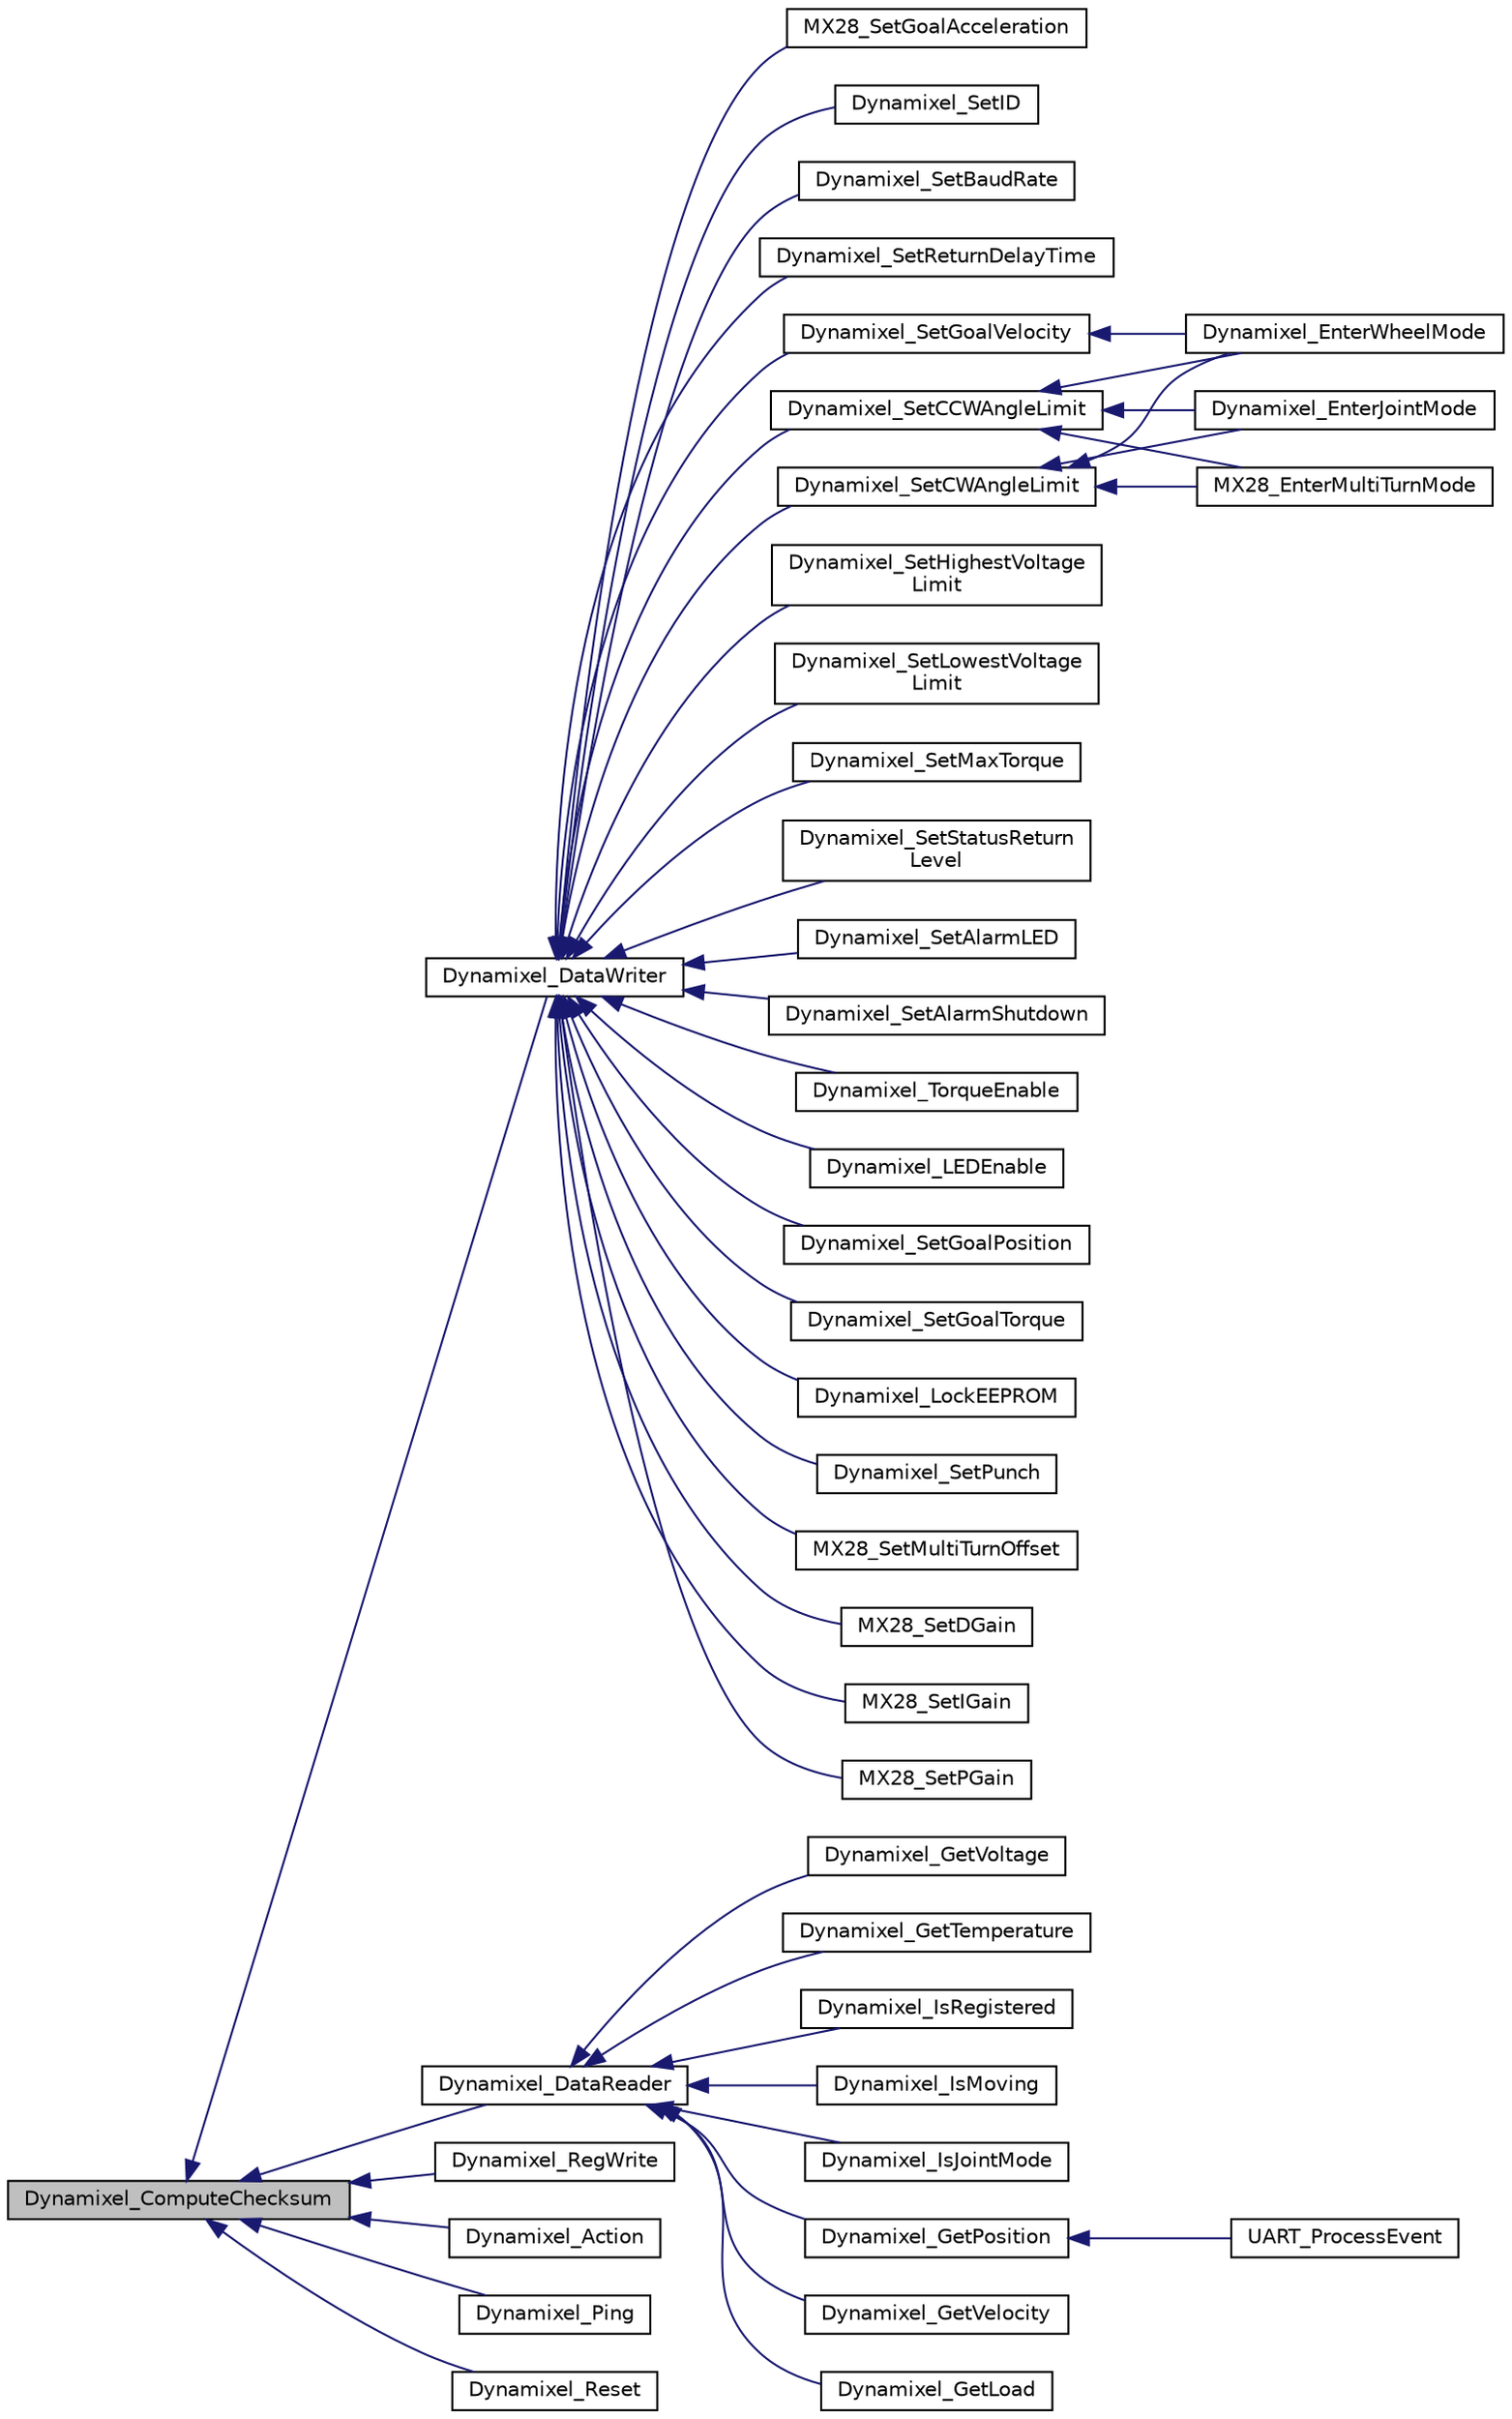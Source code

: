 digraph "Dynamixel_ComputeChecksum"
{
  edge [fontname="Helvetica",fontsize="10",labelfontname="Helvetica",labelfontsize="10"];
  node [fontname="Helvetica",fontsize="10",shape=record];
  rankdir="LR";
  Node1 [label="Dynamixel_ComputeChecksum",height=0.2,width=0.4,color="black", fillcolor="grey75", style="filled", fontcolor="black"];
  Node1 -> Node2 [dir="back",color="midnightblue",fontsize="10",style="solid",fontname="Helvetica"];
  Node2 [label="Dynamixel_DataWriter",height=0.2,width=0.4,color="black", fillcolor="white", style="filled",URL="$group___dynamixel_protocol_v1___public___functions___l_l___t_x___r_x.html#gaabac5f22c65d45c6e62aec697ac597bf",tooltip="Sends an array of data to a motor as per its configuration details. "];
  Node2 -> Node3 [dir="back",color="midnightblue",fontsize="10",style="solid",fontname="Helvetica"];
  Node3 [label="Dynamixel_SetID",height=0.2,width=0.4,color="black", fillcolor="white", style="filled",URL="$group___dynamixel_protocol_v1_header.html#gacde9601989267c2818bd407257932b10",tooltip="Sets the ID (identification number) for the current motor. "];
  Node2 -> Node4 [dir="back",color="midnightblue",fontsize="10",style="solid",fontname="Helvetica"];
  Node4 [label="Dynamixel_SetBaudRate",height=0.2,width=0.4,color="black", fillcolor="white", style="filled",URL="$group___dynamixel_protocol_v1_header.html#ga2970e0b076f2f97022782885f0f40a5a",tooltip="Sets the baud rate of a particular motor. "];
  Node2 -> Node5 [dir="back",color="midnightblue",fontsize="10",style="solid",fontname="Helvetica"];
  Node5 [label="Dynamixel_SetReturnDelayTime",height=0.2,width=0.4,color="black", fillcolor="white", style="filled",URL="$group___dynamixel_protocol_v1_header.html#gaa83d2ec791afc039d38d2fb84b759ce2",tooltip="Sets the time, in microseconds, that the motor should wait before returning a status packet..."];
  Node2 -> Node6 [dir="back",color="midnightblue",fontsize="10",style="solid",fontname="Helvetica"];
  Node6 [label="Dynamixel_SetCWAngleLimit",height=0.2,width=0.4,color="black", fillcolor="white", style="filled",URL="$group___dynamixel_protocol_v1___public___functions___setters.html#gad86c73a30cc54d228eaee9aa71bedfc5",tooltip="Sets the clockwise angle limit for the current motor. "];
  Node6 -> Node7 [dir="back",color="midnightblue",fontsize="10",style="solid",fontname="Helvetica"];
  Node7 [label="Dynamixel_EnterWheelMode",height=0.2,width=0.4,color="black", fillcolor="white", style="filled",URL="$group___dynamixel_protocol_v1_header.html#ga018df076095889475b42e8e21a26dc1e",tooltip="Sets the control registers such that the rotational angle of the motor is not bounded. "];
  Node6 -> Node8 [dir="back",color="midnightblue",fontsize="10",style="solid",fontname="Helvetica"];
  Node8 [label="Dynamixel_EnterJointMode",height=0.2,width=0.4,color="black", fillcolor="white", style="filled",URL="$group___dynamixel_protocol_v1_header.html#ga2d16a19af6f00b284c750b524fa0079f",tooltip="Sets the control registers such that the rotational angle of the motor is constrained between the def..."];
  Node6 -> Node9 [dir="back",color="midnightblue",fontsize="10",style="solid",fontname="Helvetica"];
  Node9 [label="MX28_EnterMultiTurnMode",height=0.2,width=0.4,color="black", fillcolor="white", style="filled",URL="$group___m_x28_header.html#ga7af48559dbbf1774e6dbd04616720075",tooltip="Activates multi-turn mode, which allows the actuator to have a range of controllable position values ..."];
  Node2 -> Node10 [dir="back",color="midnightblue",fontsize="10",style="solid",fontname="Helvetica"];
  Node10 [label="Dynamixel_SetCCWAngleLimit",height=0.2,width=0.4,color="black", fillcolor="white", style="filled",URL="$group___dynamixel_protocol_v1___public___functions___setters.html#ga6dc6d1d812e06b31972ff0df65f48dce",tooltip="Sets the counter-clockwise angle limit for the current motor. "];
  Node10 -> Node7 [dir="back",color="midnightblue",fontsize="10",style="solid",fontname="Helvetica"];
  Node10 -> Node8 [dir="back",color="midnightblue",fontsize="10",style="solid",fontname="Helvetica"];
  Node10 -> Node9 [dir="back",color="midnightblue",fontsize="10",style="solid",fontname="Helvetica"];
  Node2 -> Node11 [dir="back",color="midnightblue",fontsize="10",style="solid",fontname="Helvetica"];
  Node11 [label="Dynamixel_SetHighestVoltage\lLimit",height=0.2,width=0.4,color="black", fillcolor="white", style="filled",URL="$group___dynamixel_protocol_v1_header.html#ga918799fda0a088a22ddb5b6ebde9dea7",tooltip="Sets the highest operating voltage limit for the current motor. "];
  Node2 -> Node12 [dir="back",color="midnightblue",fontsize="10",style="solid",fontname="Helvetica"];
  Node12 [label="Dynamixel_SetLowestVoltage\lLimit",height=0.2,width=0.4,color="black", fillcolor="white", style="filled",URL="$group___dynamixel_protocol_v1_header.html#ga4b9a3a50d33977550c48a3cb4335b8da",tooltip="Sets the lowest operating voltage limit for the current motor. "];
  Node2 -> Node13 [dir="back",color="midnightblue",fontsize="10",style="solid",fontname="Helvetica"];
  Node13 [label="Dynamixel_SetMaxTorque",height=0.2,width=0.4,color="black", fillcolor="white", style="filled",URL="$group___dynamixel_protocol_v1_header.html#ga6d69ef92eb60b74b6ed75e82614ade8d",tooltip="Sets the maximum torque limit for all motor operations. "];
  Node2 -> Node14 [dir="back",color="midnightblue",fontsize="10",style="solid",fontname="Helvetica"];
  Node14 [label="Dynamixel_SetStatusReturn\lLevel",height=0.2,width=0.4,color="black", fillcolor="white", style="filled",URL="$group___dynamixel_protocol_v1_header.html#ga654e08fee0f73bb3f15943c43fadd319",tooltip="Sets the conditions under which a status packet will be returned. "];
  Node2 -> Node15 [dir="back",color="midnightblue",fontsize="10",style="solid",fontname="Helvetica"];
  Node15 [label="Dynamixel_SetAlarmLED",height=0.2,width=0.4,color="black", fillcolor="white", style="filled",URL="$group___dynamixel_protocol_v1_header.html#gab2910ce24ca0b804f72b74a00d331dea",tooltip="Sets the conditions under which the motor LED will light up. "];
  Node2 -> Node16 [dir="back",color="midnightblue",fontsize="10",style="solid",fontname="Helvetica"];
  Node16 [label="Dynamixel_SetAlarmShutdown",height=0.2,width=0.4,color="black", fillcolor="white", style="filled",URL="$group___dynamixel_protocol_v1_header.html#ga9224a5f296e03de3f7641b91449926da",tooltip="Sets the conditions under which the motor will turn off its torque. "];
  Node2 -> Node17 [dir="back",color="midnightblue",fontsize="10",style="solid",fontname="Helvetica"];
  Node17 [label="Dynamixel_TorqueEnable",height=0.2,width=0.4,color="black", fillcolor="white", style="filled",URL="$group___dynamixel_protocol_v1_header.html#ga41f1726bc88a49ab5051ed20f492a0f6",tooltip="Enables or disables torque for current motor. "];
  Node2 -> Node18 [dir="back",color="midnightblue",fontsize="10",style="solid",fontname="Helvetica"];
  Node18 [label="Dynamixel_LEDEnable",height=0.2,width=0.4,color="black", fillcolor="white", style="filled",URL="$group___dynamixel_protocol_v1_header.html#ga9031a9e4b81c946ba731cda4ed677abe",tooltip="Toggles the motor LED. "];
  Node2 -> Node19 [dir="back",color="midnightblue",fontsize="10",style="solid",fontname="Helvetica"];
  Node19 [label="Dynamixel_SetGoalPosition",height=0.2,width=0.4,color="black", fillcolor="white", style="filled",URL="$group___dynamixel_protocol_v1_header.html#ga67e039f885c6e107121b297cb6388e8c",tooltip="Sets the goal position of the motor in RAM. "];
  Node2 -> Node20 [dir="back",color="midnightblue",fontsize="10",style="solid",fontname="Helvetica"];
  Node20 [label="Dynamixel_SetGoalVelocity",height=0.2,width=0.4,color="black", fillcolor="white", style="filled",URL="$group___dynamixel_protocol_v1_header.html#gac2af2caa75e7341d542769dd9e8649fa",tooltip="Sets the goal velocity of the motor in RAM. "];
  Node20 -> Node7 [dir="back",color="midnightblue",fontsize="10",style="solid",fontname="Helvetica"];
  Node2 -> Node21 [dir="back",color="midnightblue",fontsize="10",style="solid",fontname="Helvetica"];
  Node21 [label="Dynamixel_SetGoalTorque",height=0.2,width=0.4,color="black", fillcolor="white", style="filled",URL="$group___dynamixel_protocol_v1_header.html#ga0728b1a0ad84f1626a5344bcef7a6427",tooltip="Sets the torque limit for the motor in RAM. "];
  Node2 -> Node22 [dir="back",color="midnightblue",fontsize="10",style="solid",fontname="Helvetica"];
  Node22 [label="Dynamixel_LockEEPROM",height=0.2,width=0.4,color="black", fillcolor="white", style="filled",URL="$group___dynamixel_protocol_v1_header.html#ga208adc06a269e04321f30e4f7334dfdb",tooltip="Locks the EEPROM of the current motor until the next power cycle. "];
  Node2 -> Node23 [dir="back",color="midnightblue",fontsize="10",style="solid",fontname="Helvetica"];
  Node23 [label="Dynamixel_SetPunch",height=0.2,width=0.4,color="black", fillcolor="white", style="filled",URL="$group___dynamixel_protocol_v1_header.html#gabccfff965b8862b0bc7cd5733e25f98a",tooltip="Sets a quantity proportional to the minimum current supplied to the motor during operation. "];
  Node2 -> Node24 [dir="back",color="midnightblue",fontsize="10",style="solid",fontname="Helvetica"];
  Node24 [label="MX28_SetMultiTurnOffset",height=0.2,width=0.4,color="black", fillcolor="white", style="filled",URL="$group___m_x28_header.html#gab61219f82dc0d1b522a936237843cf13",tooltip="For an actuator in multi-turn mode, this applies a tunable offset to all positions. That is it allows you to change where the actuator considers position 0 to be. For an actuator not in multi-turn mode, this setting has no effect. "];
  Node2 -> Node25 [dir="back",color="midnightblue",fontsize="10",style="solid",fontname="Helvetica"];
  Node25 [label="MX28_SetDGain",height=0.2,width=0.4,color="black", fillcolor="white", style="filled",URL="$group___m_x28_header.html#ga1eb8ed510af56800feaa7577edba2a9f",tooltip="Sets the value of the derivative gain used in the motor&#39;s PID controller. "];
  Node2 -> Node26 [dir="back",color="midnightblue",fontsize="10",style="solid",fontname="Helvetica"];
  Node26 [label="MX28_SetIGain",height=0.2,width=0.4,color="black", fillcolor="white", style="filled",URL="$group___m_x28_header.html#ga68276f333851cf48f1105f6e85b28299",tooltip="Sets the value of the integral gain used in the motor&#39;s PID controller. "];
  Node2 -> Node27 [dir="back",color="midnightblue",fontsize="10",style="solid",fontname="Helvetica"];
  Node27 [label="MX28_SetPGain",height=0.2,width=0.4,color="black", fillcolor="white", style="filled",URL="$group___m_x28_header.html#ga1413f6e921a2aa6a7108ef76daa7c188",tooltip="Sets the value of the proportional gain used in the motor&#39;s PID controller. "];
  Node2 -> Node28 [dir="back",color="midnightblue",fontsize="10",style="solid",fontname="Helvetica"];
  Node28 [label="MX28_SetGoalAcceleration",height=0.2,width=0.4,color="black", fillcolor="white", style="filled",URL="$group___m_x28_header.html#ga7f225c99288fb0d7277ca7d9f454d720",tooltip="Sets the goal acceleration. The argument should be in units of degree/s^2. "];
  Node1 -> Node29 [dir="back",color="midnightblue",fontsize="10",style="solid",fontname="Helvetica"];
  Node29 [label="Dynamixel_DataReader",height=0.2,width=0.4,color="black", fillcolor="white", style="filled",URL="$group___dynamixel_protocol_v1_header.html#gae0e18eec55a4c1c3600dc8406d21a9c9",tooltip="Reads data back from the motor passed in by reference. "];
  Node29 -> Node30 [dir="back",color="midnightblue",fontsize="10",style="solid",fontname="Helvetica"];
  Node30 [label="Dynamixel_GetPosition",height=0.2,width=0.4,color="black", fillcolor="white", style="filled",URL="$group___dynamixel_protocol_v1_header.html#ga3edc0f39369851f07925e38a83f67f51",tooltip="Reads the angular position of the motor in degrees. "];
  Node30 -> Node31 [dir="back",color="midnightblue",fontsize="10",style="solid",fontname="Helvetica"];
  Node31 [label="UART_ProcessEvent",height=0.2,width=0.4,color="black", fillcolor="white", style="filled",URL="$_u_a_r_t___handler_8c.html#a9714c8eb77aab0d3a5719e5233d397ca",tooltip="The UART event processor calls the low-level libraries to execute reads and writes for motors..."];
  Node29 -> Node32 [dir="back",color="midnightblue",fontsize="10",style="solid",fontname="Helvetica"];
  Node32 [label="Dynamixel_GetVelocity",height=0.2,width=0.4,color="black", fillcolor="white", style="filled",URL="$group___dynamixel_protocol_v1_header.html#gaaad13a5ad5c223678b56d23b59a1bc3a",tooltip="Reads the angular velocity of the motor in RPM. "];
  Node29 -> Node33 [dir="back",color="midnightblue",fontsize="10",style="solid",fontname="Helvetica"];
  Node33 [label="Dynamixel_GetLoad",height=0.2,width=0.4,color="black", fillcolor="white", style="filled",URL="$group___dynamixel_protocol_v1_header.html#ga2f574fbe64e91f7644bf9653540d36e1",tooltip="Reads the \"load\", the percentage of the maximum torque the motor is exerting. "];
  Node29 -> Node34 [dir="back",color="midnightblue",fontsize="10",style="solid",fontname="Helvetica"];
  Node34 [label="Dynamixel_GetVoltage",height=0.2,width=0.4,color="black", fillcolor="white", style="filled",URL="$group___dynamixel_protocol_v1_header.html#ga612a6cae0aa7f939510e1584d870652e",tooltip="Reads the motor supply voltage. "];
  Node29 -> Node35 [dir="back",color="midnightblue",fontsize="10",style="solid",fontname="Helvetica"];
  Node35 [label="Dynamixel_GetTemperature",height=0.2,width=0.4,color="black", fillcolor="white", style="filled",URL="$group___dynamixel_protocol_v1_header.html#ga1be3f0c36a3a421143dfaa04af7e0d0c",tooltip="Reads the internal motor temperature. "];
  Node29 -> Node36 [dir="back",color="midnightblue",fontsize="10",style="solid",fontname="Helvetica"];
  Node36 [label="Dynamixel_IsRegistered",height=0.2,width=0.4,color="black", fillcolor="white", style="filled",URL="$group___dynamixel_protocol_v1_header.html#ga071559df599e50e85b554cc9ea57df41",tooltip="Used to tell if a command sent was written to motor registers. "];
  Node29 -> Node37 [dir="back",color="midnightblue",fontsize="10",style="solid",fontname="Helvetica"];
  Node37 [label="Dynamixel_IsMoving",height=0.2,width=0.4,color="black", fillcolor="white", style="filled",URL="$group___dynamixel_protocol_v1_header.html#gacff925d04a9c8459a18ce97d5472df7f",tooltip="Indicates whether the motor is in motion. "];
  Node29 -> Node38 [dir="back",color="midnightblue",fontsize="10",style="solid",fontname="Helvetica"];
  Node38 [label="Dynamixel_IsJointMode",height=0.2,width=0.4,color="black", fillcolor="white", style="filled",URL="$group___dynamixel_protocol_v1_header.html#ga1927f0f96a037050b5e8a591211ef8db",tooltip="Indicates whether the motor is operating in joint mode or wheel mode. "];
  Node1 -> Node39 [dir="back",color="midnightblue",fontsize="10",style="solid",fontname="Helvetica"];
  Node39 [label="Dynamixel_RegWrite",height=0.2,width=0.4,color="black", fillcolor="white", style="filled",URL="$group___dynamixel_protocol_v1_header.html#ga25e0659774099bcba7bd5fc1dbc37843",tooltip="Implementation of the REG WRITE instruction with 2 parameters. "];
  Node1 -> Node40 [dir="back",color="midnightblue",fontsize="10",style="solid",fontname="Helvetica"];
  Node40 [label="Dynamixel_Action",height=0.2,width=0.4,color="black", fillcolor="white", style="filled",URL="$group___dynamixel_protocol_v1_header.html#ga78077c4319d76d6de3309d49efd6bf2c",tooltip="Implementation of the ACTION instruction. "];
  Node1 -> Node41 [dir="back",color="midnightblue",fontsize="10",style="solid",fontname="Helvetica"];
  Node41 [label="Dynamixel_Ping",height=0.2,width=0.4,color="black", fillcolor="white", style="filled",URL="$group___dynamixel_protocol_v1_header.html#gae0a5015bc773c79b35767e38084fa5ce",tooltip="Implementation of the PING instruction. "];
  Node1 -> Node42 [dir="back",color="midnightblue",fontsize="10",style="solid",fontname="Helvetica"];
  Node42 [label="Dynamixel_Reset",height=0.2,width=0.4,color="black", fillcolor="white", style="filled",URL="$group___dynamixel_protocol_v1_header.html#gaf317c5e8c70770a60a7a3331e89c5d67",tooltip="Resets motor control table. "];
}
